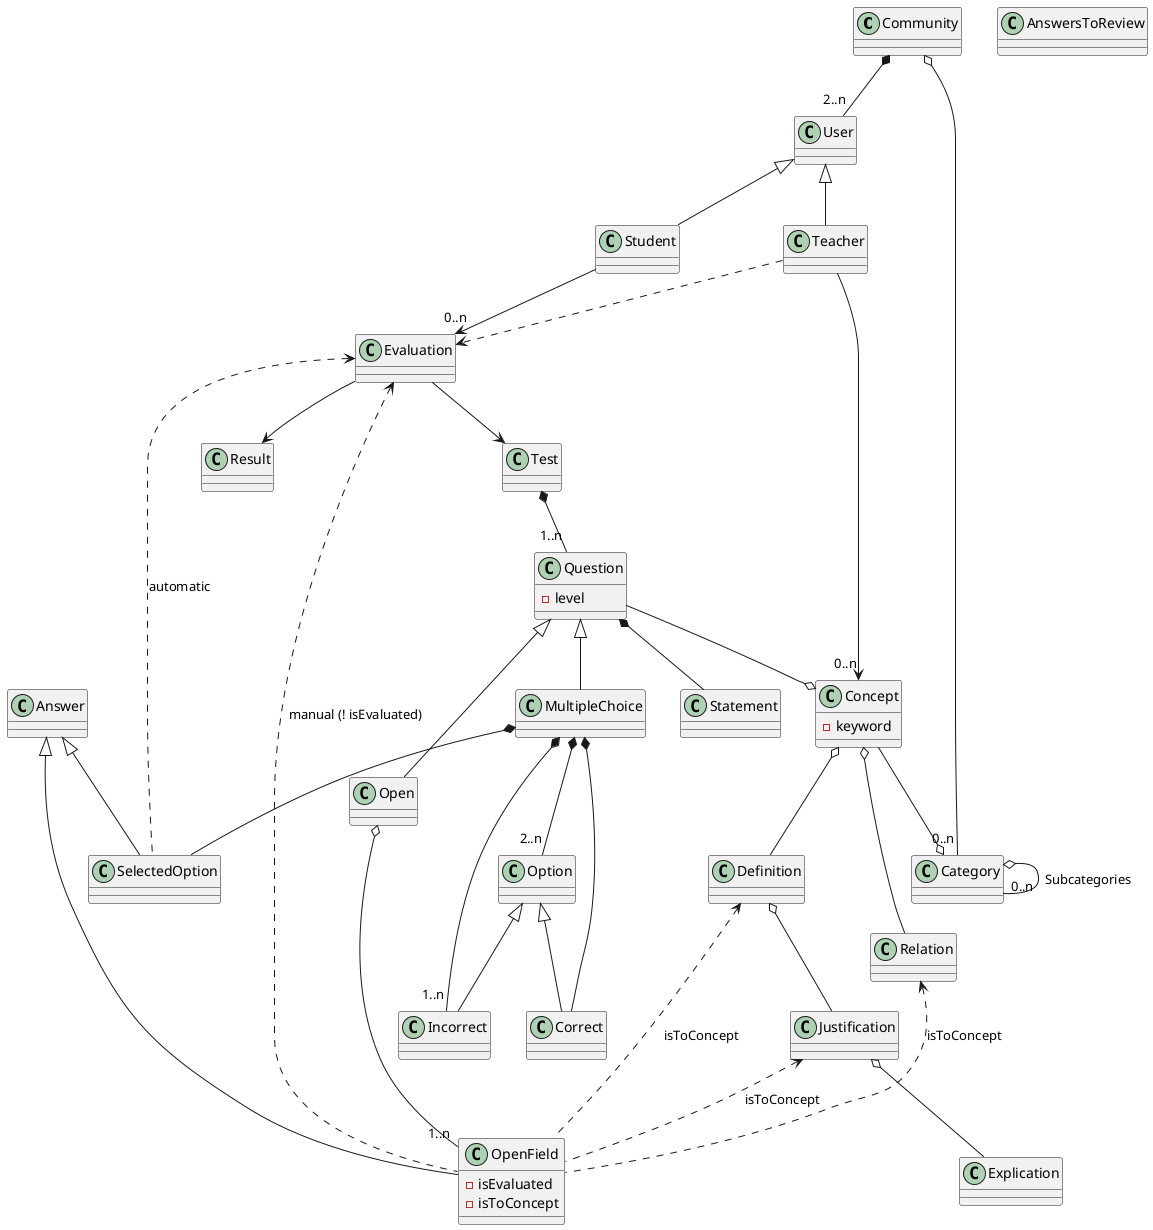 @startuml OpoTestDomain

class Community

class User

class Teacher

class Student

class Evaluation

class Result

class Category 

class Test 

class AnswersToReview

class Concept {
    - keyword
}

class Question {
    - level
}

class Statement

class Answer 

class Open 

class MultipleChoice

class Option

class Correct

Class Incorrect

class OpenField {
    - isEvaluated
    - isToConcept
}

Class SelectedOption


Community *--"2..n" User
Community o--"0..n" Category

Category o--"0..n" Category : Subcategories

User <|-- Teacher
User <|-- Student

Teacher -->"0..n" Concept
Concept --o Category
Question --o Concept
Concept o-- Definition
Definition o-- Justification
Justification o-- Explication
Concept o-- Relation

Student -->"0..n" Evaluation
Evaluation --> Test
Evaluation --> Result

Teacher ..> Evaluation
'AnswersToReview *--  OpenField
Definition <.. OpenField :isToConcept
Justification <.. OpenField :isToConcept
Relation <.. OpenField :isToConcept

Evaluation <.. OpenField : manual (! isEvaluated)
Evaluation <.. SelectedOption : automatic

Test *--"1..n" Question
Question <|-- MultipleChoice
Question <|-- Open
Question *--   Statement
MultipleChoice *--"2..n" Option
Option <|-- Incorrect
Option <|-- Correct
MultipleChoice *-- Correct
MultipleChoice *--"1..n" Incorrect
MultipleChoice *-- SelectedOption
Open o--"1..n" OpenField
Answer <|-- OpenField
Answer <|-- SelectedOption


@enduml




